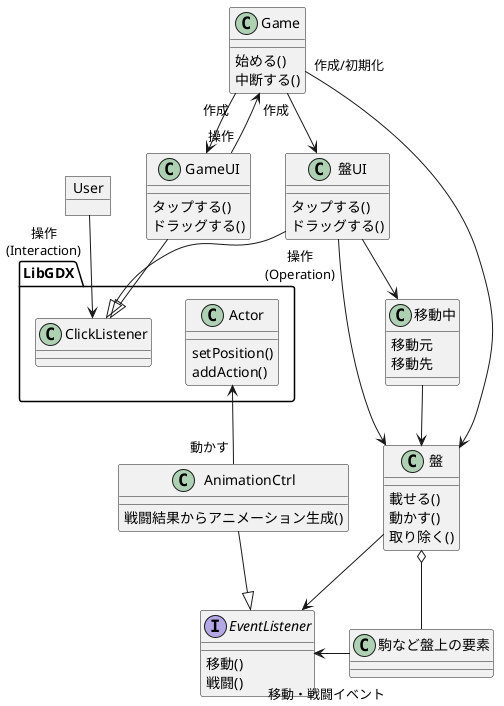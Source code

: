 @startuml

object User
class Game{
始める()
中断する()
}
class 盤UI{
タップする()
ドラッグする()
}
class GameUI{
タップする()
ドラッグする()
}
package LibGDX{
class ClickListener
class Actor{
setPosition()
addAction()
}
}
class 盤{
載せる()
動かす()
取り除く()
}
class 移動中{
移動元
移動先
}
interface EventListener{
移動()
戦闘()
}
class AnimationCtrl{
戦闘結果からアニメーション生成()
}
User "操作\n(Interaction)" --> ClickListener
盤UI --|> ClickListener
GameUI --|> ClickListener
Game "作成"--> 盤UI
GameUI "操作"--> Game
Game "作成"--> GameUI
盤UI "操作\n(Operation)"--> 盤
盤UI --> 移動中
移動中 --> 盤
Game  "作成/初期化"--> 盤
盤 o-- 駒など盤上の要素
盤 --> EventListener
駒など盤上の要素 "移動・戦闘イベント"-left-> EventListener
AnimationCtrl --|> EventListener
AnimationCtrl "動かす"-up-> Actor
@enduml